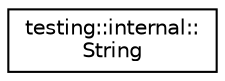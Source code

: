 digraph "Graphical Class Hierarchy"
{
  edge [fontname="Helvetica",fontsize="10",labelfontname="Helvetica",labelfontsize="10"];
  node [fontname="Helvetica",fontsize="10",shape=record];
  rankdir="LR";
  Node1 [label="testing::internal::\lString",height=0.2,width=0.4,color="black", fillcolor="white", style="filled",URL="$classtesting_1_1internal_1_1_string.html"];
}
